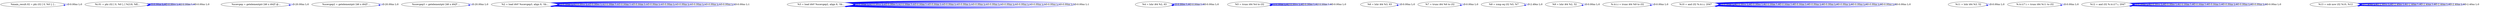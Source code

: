 digraph {
Node0x3943130[label="  %main_result.02 = phi i32 [ 0, %0 ], [..."];
Node0x3943130 -> Node0x3943130[label="D:0.00ns L:0",color=blue];
Node0x3943250[label="  %i.01 = phi i32 [ 0, %0 ], [ %218, %fl..."];
Node0x3943250 -> Node0x3943250[label="D:0.00ns L:0",color=blue];
Node0x3943250 -> Node0x3943250[label="D:0.00ns L:0",color=blue];
Node0x3943250 -> Node0x3943250[label="D:0.00ns L:0",color=blue];
Node0x3943250 -> Node0x3943250[label="D:0.00ns L:0",color=blue];
Node0x3943330[label="  %scevgep = getelementptr [46 x i64]* @..."];
Node0x3943330 -> Node0x3943330[label="D:20.00ns L:0",color=blue];
Node0x3943510[label="  %scevgep2 = getelementptr [46 x i64]* ..."];
Node0x3943510 -> Node0x3943510[label="D:20.00ns L:0",color=blue];
Node0x39435f0[label="  %scevgep3 = getelementptr [46 x i64]* ..."];
Node0x39435f0 -> Node0x39435f0[label="D:20.00ns L:0",color=blue];
Node0x39436d0[label="  %2 = load i64* %scevgep3, align 8, !tb..."];
Node0x39436d0 -> Node0x39436d0[label="D:0.00ns L:1",color=blue];
Node0x39436d0 -> Node0x39436d0[label="D:0.00ns L:1",color=blue];
Node0x39436d0 -> Node0x39436d0[label="D:0.00ns L:1",color=blue];
Node0x39436d0 -> Node0x39436d0[label="D:0.00ns L:1",color=blue];
Node0x39436d0 -> Node0x39436d0[label="D:0.00ns L:1",color=blue];
Node0x39436d0 -> Node0x39436d0[label="D:0.00ns L:1",color=blue];
Node0x39436d0 -> Node0x39436d0[label="D:0.00ns L:1",color=blue];
Node0x39436d0 -> Node0x39436d0[label="D:0.00ns L:1",color=blue];
Node0x39436d0 -> Node0x39436d0[label="D:0.00ns L:1",color=blue];
Node0x39436d0 -> Node0x39436d0[label="D:0.00ns L:1",color=blue];
Node0x39436d0 -> Node0x39436d0[label="D:0.00ns L:1",color=blue];
Node0x39436d0 -> Node0x39436d0[label="D:0.00ns L:1",color=blue];
Node0x39436d0 -> Node0x39436d0[label="D:0.00ns L:1",color=blue];
Node0x39437b0[label="  %3 = load i64* %scevgep2, align 8, !tb..."];
Node0x39437b0 -> Node0x39437b0[label="D:0.00ns L:1",color=blue];
Node0x39437b0 -> Node0x39437b0[label="D:0.00ns L:1",color=blue];
Node0x39437b0 -> Node0x39437b0[label="D:0.00ns L:1",color=blue];
Node0x39437b0 -> Node0x39437b0[label="D:0.00ns L:1",color=blue];
Node0x39437b0 -> Node0x39437b0[label="D:0.00ns L:1",color=blue];
Node0x39437b0 -> Node0x39437b0[label="D:0.00ns L:1",color=blue];
Node0x39437b0 -> Node0x39437b0[label="D:0.00ns L:1",color=blue];
Node0x39437b0 -> Node0x39437b0[label="D:0.00ns L:1",color=blue];
Node0x39437b0 -> Node0x39437b0[label="D:0.00ns L:1",color=blue];
Node0x39437b0 -> Node0x39437b0[label="D:0.00ns L:1",color=blue];
Node0x39437b0 -> Node0x39437b0[label="D:0.00ns L:1",color=blue];
Node0x39437b0 -> Node0x39437b0[label="D:0.00ns L:1",color=blue];
Node0x39437b0 -> Node0x39437b0[label="D:0.00ns L:1",color=blue];
Node0x39437b0 -> Node0x39437b0[label="D:0.00ns L:1",color=blue];
Node0x39437b0 -> Node0x39437b0[label="D:0.00ns L:1",color=blue];
Node0x39437b0 -> Node0x39437b0[label="D:0.00ns L:1",color=blue];
Node0x3943890[label="  %4 = lshr i64 %2, 63"];
Node0x3943890 -> Node0x3943890[label="D:0.00ns L:0",color=blue];
Node0x3943890 -> Node0x3943890[label="D:0.00ns L:0",color=blue];
Node0x3943890 -> Node0x3943890[label="D:0.00ns L:0",color=blue];
Node0x3943970[label="  %5 = trunc i64 %4 to i32"];
Node0x3943970 -> Node0x3943970[label="D:0.00ns L:0",color=blue];
Node0x3943970 -> Node0x3943970[label="D:0.00ns L:0",color=blue];
Node0x3943970 -> Node0x3943970[label="D:0.00ns L:0",color=blue];
Node0x3943970 -> Node0x3943970[label="D:0.00ns L:0",color=blue];
Node0x3943970 -> Node0x3943970[label="D:0.00ns L:0",color=blue];
Node0x3943a50[label="  %6 = lshr i64 %3, 63"];
Node0x3943a50 -> Node0x3943a50[label="D:0.00ns L:0",color=blue];
Node0x3943b30[label="  %7 = trunc i64 %6 to i32"];
Node0x3943b30 -> Node0x3943b30[label="D:0.00ns L:0",color=blue];
Node0x3943c10[label="  %8 = icmp eq i32 %5, %7"];
Node0x3943c10 -> Node0x3943c10[label="D:2.49ns L:0",color=blue];
Node0x3943d60[label="  %9 = lshr i64 %2, 52"];
Node0x3943d60 -> Node0x3943d60[label="D:0.00ns L:0",color=blue];
Node0x39517f0[label="  %.tr.i.i = trunc i64 %9 to i32"];
Node0x39517f0 -> Node0x39517f0[label="D:0.00ns L:0",color=blue];
Node0x39518d0[label="  %10 = and i32 %.tr.i.i, 2047"];
Node0x39518d0 -> Node0x39518d0[label="D:0.00ns L:0",color=blue];
Node0x39518d0 -> Node0x39518d0[label="D:0.00ns L:0",color=blue];
Node0x39518d0 -> Node0x39518d0[label="D:0.00ns L:0",color=blue];
Node0x39518d0 -> Node0x39518d0[label="D:0.00ns L:0",color=blue];
Node0x39518d0 -> Node0x39518d0[label="D:0.00ns L:0",color=blue];
Node0x39518d0 -> Node0x39518d0[label="D:0.00ns L:0",color=blue];
Node0x39518d0 -> Node0x39518d0[label="D:0.00ns L:0",color=blue];
Node0x39518d0 -> Node0x39518d0[label="D:0.00ns L:0",color=blue];
Node0x39518d0 -> Node0x39518d0[label="D:0.00ns L:0",color=blue];
Node0x39518d0 -> Node0x39518d0[label="D:0.00ns L:0",color=blue];
Node0x39518d0 -> Node0x39518d0[label="D:0.00ns L:0",color=blue];
Node0x39518d0 -> Node0x39518d0[label="D:0.00ns L:0",color=blue];
Node0x39518d0 -> Node0x39518d0[label="D:0.00ns L:0",color=blue];
Node0x39519b0[label="  %11 = lshr i64 %3, 52"];
Node0x39519b0 -> Node0x39519b0[label="D:0.00ns L:0",color=blue];
Node0x3951a90[label="  %.tr.i17.i = trunc i64 %11 to i32"];
Node0x3951a90 -> Node0x3951a90[label="D:0.00ns L:0",color=blue];
Node0x3951b70[label="  %12 = and i32 %.tr.i17.i, 2047"];
Node0x3951b70 -> Node0x3951b70[label="D:0.00ns L:0",color=blue];
Node0x3951b70 -> Node0x3951b70[label="D:0.00ns L:0",color=blue];
Node0x3951b70 -> Node0x3951b70[label="D:0.00ns L:0",color=blue];
Node0x3951b70 -> Node0x3951b70[label="D:0.00ns L:0",color=blue];
Node0x3951b70 -> Node0x3951b70[label="D:0.00ns L:0",color=blue];
Node0x3951b70 -> Node0x3951b70[label="D:0.00ns L:0",color=blue];
Node0x3951b70 -> Node0x3951b70[label="D:0.00ns L:0",color=blue];
Node0x3951b70 -> Node0x3951b70[label="D:0.00ns L:0",color=blue];
Node0x3951b70 -> Node0x3951b70[label="D:0.00ns L:0",color=blue];
Node0x3951b70 -> Node0x3951b70[label="D:0.00ns L:0",color=blue];
Node0x3951c50[label="  %13 = sub nsw i32 %10, %12"];
Node0x3951c50 -> Node0x3951c50[label="D:2.40ns L:0",color=blue];
Node0x3951c50 -> Node0x3951c50[label="D:2.40ns L:0",color=blue];
Node0x3951c50 -> Node0x3951c50[label="D:2.40ns L:0",color=blue];
Node0x3951c50 -> Node0x3951c50[label="D:2.40ns L:0",color=blue];
Node0x3951c50 -> Node0x3951c50[label="D:2.40ns L:0",color=blue];
Node0x3951c50 -> Node0x3951c50[label="D:2.40ns L:0",color=blue];
Node0x3951c50 -> Node0x3951c50[label="D:2.40ns L:0",color=blue];
Node0x3951c50 -> Node0x3951c50[label="D:2.40ns L:0",color=blue];
}
